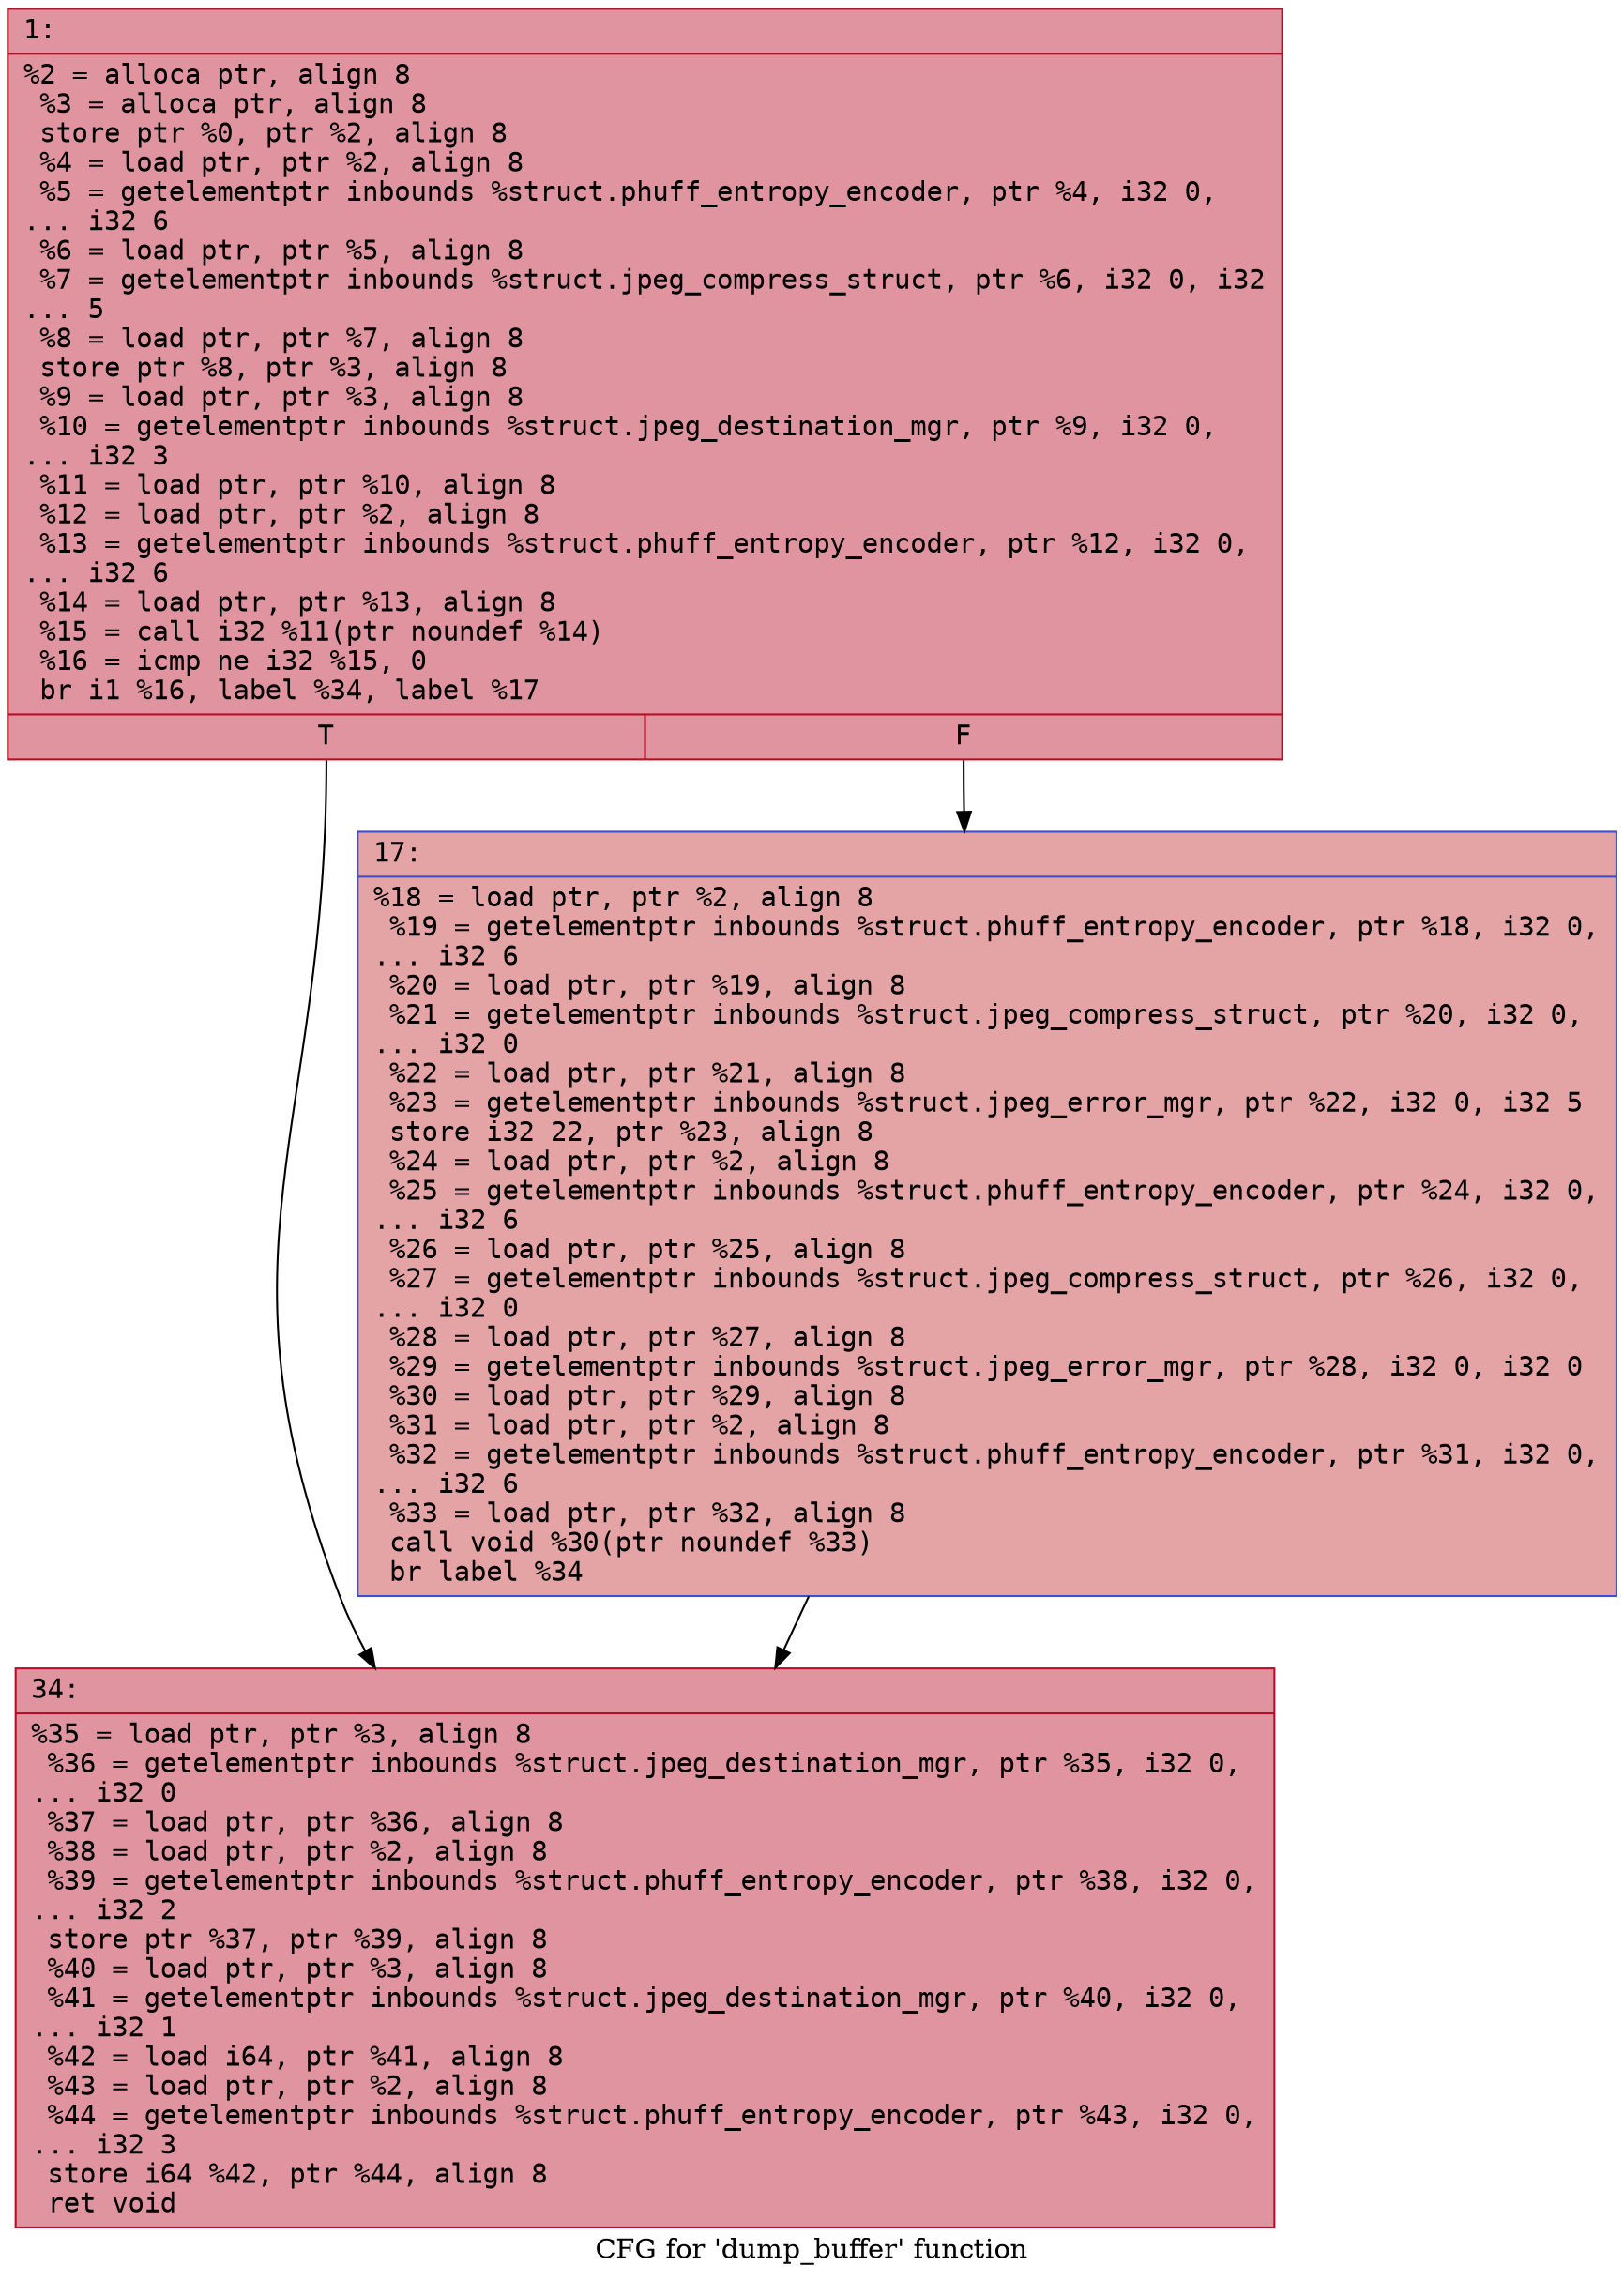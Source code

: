 digraph "CFG for 'dump_buffer' function" {
	label="CFG for 'dump_buffer' function";

	Node0x600002c1a4e0 [shape=record,color="#b70d28ff", style=filled, fillcolor="#b70d2870" fontname="Courier",label="{1:\l|  %2 = alloca ptr, align 8\l  %3 = alloca ptr, align 8\l  store ptr %0, ptr %2, align 8\l  %4 = load ptr, ptr %2, align 8\l  %5 = getelementptr inbounds %struct.phuff_entropy_encoder, ptr %4, i32 0,\l... i32 6\l  %6 = load ptr, ptr %5, align 8\l  %7 = getelementptr inbounds %struct.jpeg_compress_struct, ptr %6, i32 0, i32\l... 5\l  %8 = load ptr, ptr %7, align 8\l  store ptr %8, ptr %3, align 8\l  %9 = load ptr, ptr %3, align 8\l  %10 = getelementptr inbounds %struct.jpeg_destination_mgr, ptr %9, i32 0,\l... i32 3\l  %11 = load ptr, ptr %10, align 8\l  %12 = load ptr, ptr %2, align 8\l  %13 = getelementptr inbounds %struct.phuff_entropy_encoder, ptr %12, i32 0,\l... i32 6\l  %14 = load ptr, ptr %13, align 8\l  %15 = call i32 %11(ptr noundef %14)\l  %16 = icmp ne i32 %15, 0\l  br i1 %16, label %34, label %17\l|{<s0>T|<s1>F}}"];
	Node0x600002c1a4e0:s0 -> Node0x600002c1a580[tooltip="1 -> 34\nProbability 62.50%" ];
	Node0x600002c1a4e0:s1 -> Node0x600002c1a530[tooltip="1 -> 17\nProbability 37.50%" ];
	Node0x600002c1a530 [shape=record,color="#3d50c3ff", style=filled, fillcolor="#c32e3170" fontname="Courier",label="{17:\l|  %18 = load ptr, ptr %2, align 8\l  %19 = getelementptr inbounds %struct.phuff_entropy_encoder, ptr %18, i32 0,\l... i32 6\l  %20 = load ptr, ptr %19, align 8\l  %21 = getelementptr inbounds %struct.jpeg_compress_struct, ptr %20, i32 0,\l... i32 0\l  %22 = load ptr, ptr %21, align 8\l  %23 = getelementptr inbounds %struct.jpeg_error_mgr, ptr %22, i32 0, i32 5\l  store i32 22, ptr %23, align 8\l  %24 = load ptr, ptr %2, align 8\l  %25 = getelementptr inbounds %struct.phuff_entropy_encoder, ptr %24, i32 0,\l... i32 6\l  %26 = load ptr, ptr %25, align 8\l  %27 = getelementptr inbounds %struct.jpeg_compress_struct, ptr %26, i32 0,\l... i32 0\l  %28 = load ptr, ptr %27, align 8\l  %29 = getelementptr inbounds %struct.jpeg_error_mgr, ptr %28, i32 0, i32 0\l  %30 = load ptr, ptr %29, align 8\l  %31 = load ptr, ptr %2, align 8\l  %32 = getelementptr inbounds %struct.phuff_entropy_encoder, ptr %31, i32 0,\l... i32 6\l  %33 = load ptr, ptr %32, align 8\l  call void %30(ptr noundef %33)\l  br label %34\l}"];
	Node0x600002c1a530 -> Node0x600002c1a580[tooltip="17 -> 34\nProbability 100.00%" ];
	Node0x600002c1a580 [shape=record,color="#b70d28ff", style=filled, fillcolor="#b70d2870" fontname="Courier",label="{34:\l|  %35 = load ptr, ptr %3, align 8\l  %36 = getelementptr inbounds %struct.jpeg_destination_mgr, ptr %35, i32 0,\l... i32 0\l  %37 = load ptr, ptr %36, align 8\l  %38 = load ptr, ptr %2, align 8\l  %39 = getelementptr inbounds %struct.phuff_entropy_encoder, ptr %38, i32 0,\l... i32 2\l  store ptr %37, ptr %39, align 8\l  %40 = load ptr, ptr %3, align 8\l  %41 = getelementptr inbounds %struct.jpeg_destination_mgr, ptr %40, i32 0,\l... i32 1\l  %42 = load i64, ptr %41, align 8\l  %43 = load ptr, ptr %2, align 8\l  %44 = getelementptr inbounds %struct.phuff_entropy_encoder, ptr %43, i32 0,\l... i32 3\l  store i64 %42, ptr %44, align 8\l  ret void\l}"];
}
